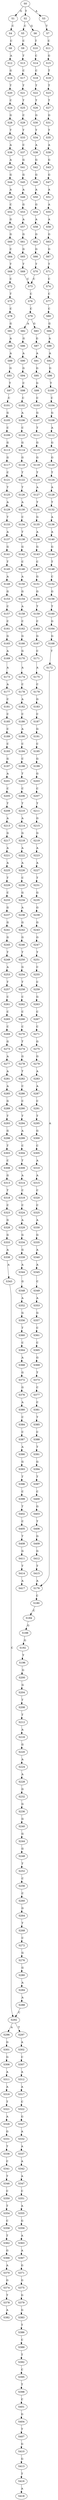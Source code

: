 strict digraph  {
	S0 -> S1 [ label = G ];
	S0 -> S2 [ label = T ];
	S0 -> S3 [ label = A ];
	S1 -> S4 [ label = C ];
	S2 -> S5 [ label = C ];
	S2 -> S6 [ label = G ];
	S3 -> S7 [ label = T ];
	S4 -> S8 [ label = C ];
	S5 -> S9 [ label = C ];
	S6 -> S10 [ label = T ];
	S7 -> S11 [ label = C ];
	S8 -> S12 [ label = A ];
	S9 -> S13 [ label = T ];
	S10 -> S14 [ label = C ];
	S11 -> S15 [ label = G ];
	S12 -> S16 [ label = G ];
	S13 -> S17 [ label = C ];
	S14 -> S18 [ label = C ];
	S15 -> S19 [ label = T ];
	S16 -> S20 [ label = T ];
	S17 -> S21 [ label = T ];
	S18 -> S22 [ label = T ];
	S19 -> S23 [ label = T ];
	S20 -> S24 [ label = C ];
	S21 -> S25 [ label = T ];
	S22 -> S26 [ label = T ];
	S23 -> S27 [ label = T ];
	S24 -> S28 [ label = G ];
	S25 -> S29 [ label = C ];
	S26 -> S30 [ label = G ];
	S27 -> S31 [ label = G ];
	S28 -> S32 [ label = T ];
	S29 -> S33 [ label = T ];
	S30 -> S34 [ label = T ];
	S31 -> S35 [ label = T ];
	S32 -> S36 [ label = A ];
	S33 -> S37 [ label = C ];
	S34 -> S38 [ label = A ];
	S35 -> S39 [ label = A ];
	S36 -> S40 [ label = A ];
	S37 -> S41 [ label = G ];
	S38 -> S42 [ label = G ];
	S39 -> S43 [ label = G ];
	S40 -> S44 [ label = G ];
	S41 -> S45 [ label = G ];
	S42 -> S46 [ label = G ];
	S43 -> S47 [ label = G ];
	S44 -> S48 [ label = A ];
	S45 -> S49 [ label = A ];
	S46 -> S50 [ label = A ];
	S47 -> S51 [ label = A ];
	S48 -> S52 [ label = C ];
	S49 -> S53 [ label = G ];
	S50 -> S54 [ label = G ];
	S51 -> S55 [ label = A ];
	S52 -> S56 [ label = G ];
	S53 -> S57 [ label = A ];
	S54 -> S58 [ label = A ];
	S55 -> S59 [ label = A ];
	S56 -> S60 [ label = G ];
	S57 -> S61 [ label = G ];
	S58 -> S62 [ label = G ];
	S59 -> S63 [ label = G ];
	S60 -> S64 [ label = C ];
	S61 -> S65 [ label = G ];
	S62 -> S66 [ label = G ];
	S63 -> S67 [ label = G ];
	S64 -> S68 [ label = T ];
	S65 -> S69 [ label = T ];
	S66 -> S70 [ label = T ];
	S67 -> S71 [ label = T ];
	S68 -> S72 [ label = C ];
	S69 -> S73 [ label = C ];
	S70 -> S73 [ label = C ];
	S71 -> S74 [ label = C ];
	S72 -> S75 [ label = T ];
	S73 -> S76 [ label = C ];
	S74 -> S77 [ label = C ];
	S75 -> S78 [ label = C ];
	S76 -> S79 [ label = C ];
	S77 -> S80 [ label = C ];
	S78 -> S81 [ label = G ];
	S79 -> S82 [ label = A ];
	S79 -> S83 [ label = G ];
	S80 -> S84 [ label = G ];
	S81 -> S85 [ label = A ];
	S82 -> S86 [ label = G ];
	S83 -> S87 [ label = G ];
	S84 -> S88 [ label = A ];
	S85 -> S89 [ label = A ];
	S86 -> S90 [ label = A ];
	S87 -> S91 [ label = A ];
	S88 -> S92 [ label = A ];
	S89 -> S93 [ label = G ];
	S90 -> S94 [ label = G ];
	S91 -> S95 [ label = G ];
	S92 -> S96 [ label = G ];
	S93 -> S97 [ label = T ];
	S94 -> S98 [ label = C ];
	S95 -> S99 [ label = G ];
	S96 -> S100 [ label = T ];
	S97 -> S101 [ label = C ];
	S98 -> S102 [ label = C ];
	S99 -> S103 [ label = C ];
	S100 -> S104 [ label = C ];
	S101 -> S105 [ label = G ];
	S102 -> S106 [ label = A ];
	S103 -> S107 [ label = G ];
	S104 -> S108 [ label = G ];
	S105 -> S109 [ label = C ];
	S106 -> S110 [ label = C ];
	S107 -> S111 [ label = T ];
	S108 -> S112 [ label = A ];
	S109 -> S113 [ label = G ];
	S110 -> S114 [ label = G ];
	S111 -> S115 [ label = G ];
	S112 -> S116 [ label = G ];
	S113 -> S117 [ label = G ];
	S114 -> S118 [ label = G ];
	S115 -> S119 [ label = G ];
	S116 -> S120 [ label = G ];
	S117 -> S121 [ label = C ];
	S118 -> S122 [ label = T ];
	S119 -> S123 [ label = T ];
	S120 -> S124 [ label = T ];
	S121 -> S125 [ label = T ];
	S122 -> S126 [ label = T ];
	S123 -> S127 [ label = A ];
	S124 -> S128 [ label = A ];
	S125 -> S129 [ label = A ];
	S126 -> S130 [ label = A ];
	S127 -> S131 [ label = T ];
	S128 -> S132 [ label = T ];
	S129 -> S133 [ label = T ];
	S130 -> S134 [ label = C ];
	S131 -> S135 [ label = G ];
	S132 -> S136 [ label = A ];
	S133 -> S137 [ label = A ];
	S134 -> S138 [ label = T ];
	S135 -> S139 [ label = A ];
	S136 -> S140 [ label = A ];
	S137 -> S141 [ label = G ];
	S138 -> S142 [ label = G ];
	S139 -> S143 [ label = G ];
	S140 -> S144 [ label = G ];
	S141 -> S145 [ label = T ];
	S142 -> S146 [ label = C ];
	S143 -> S147 [ label = C ];
	S144 -> S148 [ label = T ];
	S145 -> S149 [ label = A ];
	S146 -> S150 [ label = A ];
	S147 -> S151 [ label = G ];
	S148 -> S152 [ label = C ];
	S149 -> S153 [ label = G ];
	S150 -> S154 [ label = G ];
	S151 -> S155 [ label = G ];
	S152 -> S156 [ label = G ];
	S153 -> S157 [ label = C ];
	S154 -> S158 [ label = A ];
	S155 -> S159 [ label = T ];
	S156 -> S160 [ label = T ];
	S157 -> S161 [ label = C ];
	S158 -> S162 [ label = C ];
	S159 -> S163 [ label = C ];
	S160 -> S164 [ label = G ];
	S161 -> S165 [ label = G ];
	S162 -> S166 [ label = G ];
	S163 -> S167 [ label = G ];
	S164 -> S168 [ label = G ];
	S165 -> S169 [ label = A ];
	S166 -> S170 [ label = G ];
	S167 -> S171 [ label = C ];
	S168 -> S172 [ label = T ];
	S169 -> S173 [ label = A ];
	S170 -> S174 [ label = A ];
	S171 -> S175 [ label = A ];
	S172 -> S176 [ label = A ];
	S173 -> S177 [ label = A ];
	S174 -> S178 [ label = C ];
	S175 -> S179 [ label = C ];
	S176 -> S180 [ label = C ];
	S177 -> S181 [ label = C ];
	S178 -> S182 [ label = A ];
	S179 -> S183 [ label = G ];
	S180 -> S184 [ label = C ];
	S181 -> S185 [ label = C ];
	S182 -> S186 [ label = C ];
	S183 -> S187 [ label = C ];
	S184 -> S188 [ label = G ];
	S185 -> S189 [ label = C ];
	S186 -> S190 [ label = A ];
	S187 -> S191 [ label = G ];
	S188 -> S192 [ label = G ];
	S189 -> S193 [ label = C ];
	S190 -> S194 [ label = C ];
	S191 -> S195 [ label = C ];
	S192 -> S196 [ label = T ];
	S193 -> S197 [ label = G ];
	S194 -> S198 [ label = C ];
	S195 -> S199 [ label = G ];
	S196 -> S200 [ label = G ];
	S197 -> S201 [ label = A ];
	S198 -> S202 [ label = T ];
	S199 -> S203 [ label = G ];
	S200 -> S204 [ label = G ];
	S201 -> S205 [ label = C ];
	S202 -> S206 [ label = C ];
	S203 -> S207 [ label = C ];
	S204 -> S208 [ label = T ];
	S205 -> S209 [ label = T ];
	S206 -> S210 [ label = T ];
	S207 -> S211 [ label = T ];
	S208 -> S212 [ label = T ];
	S209 -> S213 [ label = A ];
	S210 -> S214 [ label = A ];
	S211 -> S215 [ label = G ];
	S212 -> S216 [ label = A ];
	S213 -> S217 [ label = G ];
	S214 -> S218 [ label = G ];
	S215 -> S219 [ label = G ];
	S216 -> S220 [ label = G ];
	S217 -> S221 [ label = A ];
	S218 -> S222 [ label = A ];
	S219 -> S223 [ label = A ];
	S220 -> S224 [ label = A ];
	S221 -> S225 [ label = A ];
	S222 -> S226 [ label = A ];
	S223 -> S227 [ label = A ];
	S224 -> S228 [ label = A ];
	S225 -> S229 [ label = T ];
	S226 -> S230 [ label = C ];
	S227 -> S231 [ label = T ];
	S228 -> S232 [ label = G ];
	S229 -> S233 [ label = C ];
	S230 -> S234 [ label = G ];
	S231 -> S235 [ label = G ];
	S232 -> S236 [ label = G ];
	S233 -> S237 [ label = G ];
	S234 -> S238 [ label = A ];
	S235 -> S239 [ label = G ];
	S236 -> S240 [ label = G ];
	S237 -> S241 [ label = G ];
	S238 -> S242 [ label = G ];
	S239 -> S243 [ label = G ];
	S240 -> S244 [ label = G ];
	S241 -> S245 [ label = G ];
	S242 -> S246 [ label = G ];
	S243 -> S247 [ label = G ];
	S244 -> S248 [ label = G ];
	S245 -> S249 [ label = T ];
	S246 -> S250 [ label = T ];
	S247 -> S251 [ label = T ];
	S248 -> S252 [ label = T ];
	S249 -> S253 [ label = A ];
	S250 -> S254 [ label = G ];
	S251 -> S255 [ label = C ];
	S252 -> S256 [ label = C ];
	S253 -> S257 [ label = T ];
	S254 -> S258 [ label = T ];
	S255 -> S259 [ label = C ];
	S256 -> S260 [ label = C ];
	S257 -> S261 [ label = C ];
	S258 -> S262 [ label = C ];
	S259 -> S263 [ label = G ];
	S260 -> S264 [ label = G ];
	S261 -> S265 [ label = C ];
	S262 -> S266 [ label = C ];
	S263 -> S267 [ label = C ];
	S264 -> S268 [ label = T ];
	S265 -> S269 [ label = C ];
	S266 -> S270 [ label = C ];
	S267 -> S271 [ label = C ];
	S268 -> S272 [ label = C ];
	S269 -> S273 [ label = G ];
	S270 -> S274 [ label = T ];
	S271 -> S275 [ label = G ];
	S272 -> S276 [ label = G ];
	S273 -> S277 [ label = A ];
	S274 -> S278 [ label = G ];
	S275 -> S279 [ label = G ];
	S276 -> S280 [ label = G ];
	S277 -> S281 [ label = A ];
	S278 -> S282 [ label = T ];
	S279 -> S283 [ label = A ];
	S280 -> S284 [ label = A ];
	S281 -> S285 [ label = A ];
	S282 -> S286 [ label = C ];
	S283 -> S287 [ label = A ];
	S284 -> S288 [ label = A ];
	S285 -> S289 [ label = G ];
	S286 -> S290 [ label = C ];
	S287 -> S291 [ label = C ];
	S288 -> S292 [ label = C ];
	S289 -> S293 [ label = T ];
	S290 -> S294 [ label = T ];
	S291 -> S295 [ label = T ];
	S292 -> S296 [ label = A ];
	S292 -> S297 [ label = T ];
	S293 -> S298 [ label = G ];
	S294 -> S299 [ label = A ];
	S295 -> S300 [ label = G ];
	S296 -> S301 [ label = G ];
	S297 -> S302 [ label = A ];
	S298 -> S303 [ label = T ];
	S299 -> S304 [ label = C ];
	S300 -> S305 [ label = C ];
	S301 -> S306 [ label = G ];
	S302 -> S307 [ label = C ];
	S303 -> S308 [ label = C ];
	S304 -> S309 [ label = T ];
	S305 -> S310 [ label = A ];
	S306 -> S311 [ label = A ];
	S307 -> S312 [ label = A ];
	S308 -> S313 [ label = G ];
	S309 -> S314 [ label = A ];
	S310 -> S315 [ label = A ];
	S311 -> S316 [ label = A ];
	S312 -> S317 [ label = A ];
	S313 -> S318 [ label = T ];
	S314 -> S319 [ label = C ];
	S315 -> S320 [ label = C ];
	S316 -> S321 [ label = T ];
	S317 -> S322 [ label = C ];
	S318 -> S323 [ label = C ];
	S319 -> S324 [ label = C ];
	S320 -> S325 [ label = C ];
	S321 -> S326 [ label = A ];
	S322 -> S327 [ label = G ];
	S323 -> S328 [ label = G ];
	S324 -> S329 [ label = A ];
	S325 -> S330 [ label = A ];
	S326 -> S331 [ label = G ];
	S327 -> S332 [ label = A ];
	S328 -> S333 [ label = G ];
	S329 -> S334 [ label = G ];
	S330 -> S335 [ label = G ];
	S331 -> S336 [ label = T ];
	S332 -> S337 [ label = A ];
	S333 -> S338 [ label = A ];
	S334 -> S339 [ label = G ];
	S335 -> S340 [ label = A ];
	S336 -> S341 [ label = C ];
	S337 -> S342 [ label = A ];
	S338 -> S343 [ label = A ];
	S339 -> S344 [ label = A ];
	S340 -> S345 [ label = A ];
	S341 -> S346 [ label = T ];
	S342 -> S347 [ label = A ];
	S343 -> S292 [ label = C ];
	S344 -> S348 [ label = G ];
	S345 -> S349 [ label = C ];
	S346 -> S350 [ label = C ];
	S347 -> S351 [ label = C ];
	S348 -> S352 [ label = A ];
	S349 -> S353 [ label = A ];
	S350 -> S354 [ label = T ];
	S351 -> S355 [ label = A ];
	S352 -> S356 [ label = G ];
	S353 -> S357 [ label = G ];
	S354 -> S358 [ label = C ];
	S355 -> S359 [ label = G ];
	S356 -> S360 [ label = T ];
	S357 -> S361 [ label = C ];
	S358 -> S362 [ label = T ];
	S359 -> S363 [ label = A ];
	S360 -> S364 [ label = C ];
	S361 -> S365 [ label = C ];
	S362 -> S366 [ label = G ];
	S363 -> S367 [ label = A ];
	S364 -> S368 [ label = A ];
	S365 -> S369 [ label = G ];
	S366 -> S370 [ label = A ];
	S367 -> S371 [ label = G ];
	S368 -> S372 [ label = G ];
	S369 -> S373 [ label = T ];
	S370 -> S374 [ label = G ];
	S371 -> S375 [ label = G ];
	S372 -> S376 [ label = G ];
	S373 -> S377 [ label = C ];
	S374 -> S378 [ label = T ];
	S375 -> S379 [ label = G ];
	S376 -> S380 [ label = A ];
	S377 -> S381 [ label = C ];
	S378 -> S382 [ label = A ];
	S379 -> S383 [ label = G ];
	S380 -> S384 [ label = C ];
	S381 -> S385 [ label = T ];
	S383 -> S386 [ label = T ];
	S384 -> S387 [ label = C ];
	S385 -> S388 [ label = C ];
	S386 -> S389 [ label = C ];
	S387 -> S390 [ label = A ];
	S388 -> S391 [ label = T ];
	S389 -> S392 [ label = T ];
	S390 -> S393 [ label = G ];
	S391 -> S394 [ label = G ];
	S392 -> S395 [ label = C ];
	S393 -> S396 [ label = T ];
	S394 -> S397 [ label = T ];
	S395 -> S398 [ label = T ];
	S396 -> S399 [ label = C ];
	S397 -> S400 [ label = C ];
	S398 -> S401 [ label = C ];
	S399 -> S402 [ label = T ];
	S400 -> S403 [ label = G ];
	S401 -> S404 [ label = G ];
	S402 -> S405 [ label = C ];
	S403 -> S406 [ label = T ];
	S404 -> S407 [ label = T ];
	S405 -> S408 [ label = T ];
	S406 -> S409 [ label = G ];
	S407 -> S410 [ label = G ];
	S408 -> S411 [ label = G ];
	S409 -> S412 [ label = G ];
	S410 -> S413 [ label = G ];
	S411 -> S414 [ label = T ];
	S412 -> S415 [ label = T ];
	S413 -> S416 [ label = T ];
	S414 -> S417 [ label = A ];
	S415 -> S176 [ label = A ];
	S416 -> S418 [ label = A ];
}
